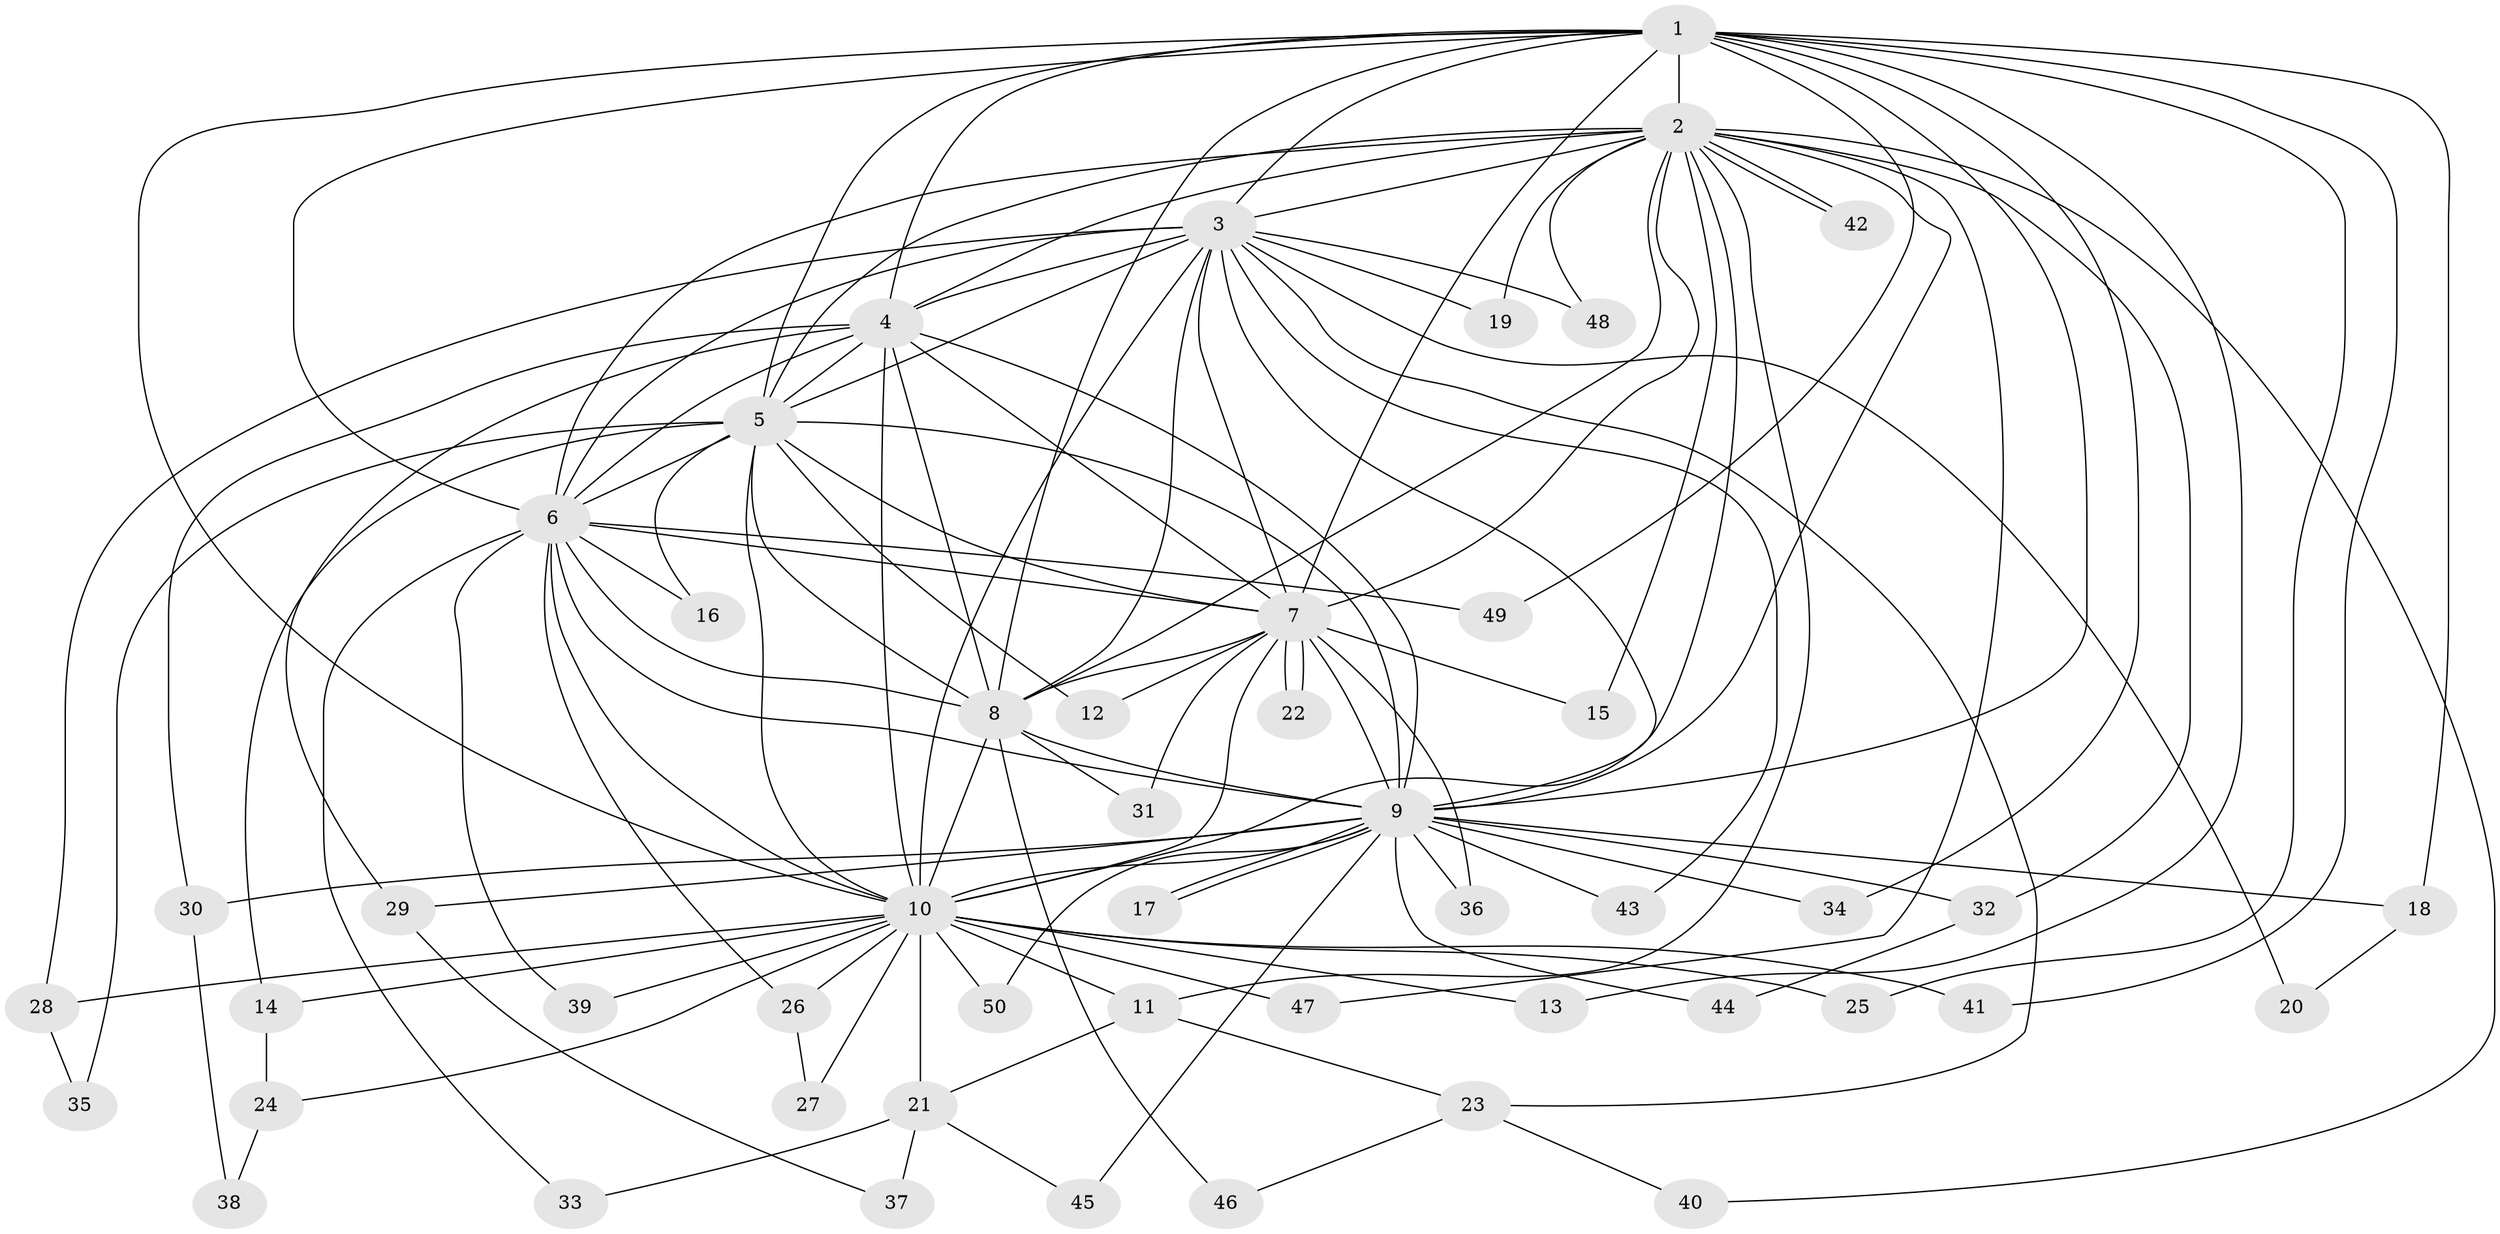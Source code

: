 // coarse degree distribution, {15: 0.02857142857142857, 16: 0.02857142857142857, 22: 0.02857142857142857, 9: 0.02857142857142857, 11: 0.02857142857142857, 12: 0.05714285714285714, 17: 0.02857142857142857, 2: 0.6285714285714286, 3: 0.08571428571428572, 5: 0.02857142857142857, 4: 0.02857142857142857}
// Generated by graph-tools (version 1.1) at 2025/23/03/03/25 07:23:37]
// undirected, 50 vertices, 125 edges
graph export_dot {
graph [start="1"]
  node [color=gray90,style=filled];
  1;
  2;
  3;
  4;
  5;
  6;
  7;
  8;
  9;
  10;
  11;
  12;
  13;
  14;
  15;
  16;
  17;
  18;
  19;
  20;
  21;
  22;
  23;
  24;
  25;
  26;
  27;
  28;
  29;
  30;
  31;
  32;
  33;
  34;
  35;
  36;
  37;
  38;
  39;
  40;
  41;
  42;
  43;
  44;
  45;
  46;
  47;
  48;
  49;
  50;
  1 -- 2;
  1 -- 3;
  1 -- 4;
  1 -- 5;
  1 -- 6;
  1 -- 7;
  1 -- 8;
  1 -- 9;
  1 -- 10;
  1 -- 13;
  1 -- 18;
  1 -- 25;
  1 -- 34;
  1 -- 41;
  1 -- 49;
  2 -- 3;
  2 -- 4;
  2 -- 5;
  2 -- 6;
  2 -- 7;
  2 -- 8;
  2 -- 9;
  2 -- 10;
  2 -- 11;
  2 -- 15;
  2 -- 19;
  2 -- 32;
  2 -- 40;
  2 -- 42;
  2 -- 42;
  2 -- 47;
  2 -- 48;
  3 -- 4;
  3 -- 5;
  3 -- 6;
  3 -- 7;
  3 -- 8;
  3 -- 9;
  3 -- 10;
  3 -- 19;
  3 -- 20;
  3 -- 23;
  3 -- 28;
  3 -- 43;
  3 -- 48;
  4 -- 5;
  4 -- 6;
  4 -- 7;
  4 -- 8;
  4 -- 9;
  4 -- 10;
  4 -- 29;
  4 -- 30;
  5 -- 6;
  5 -- 7;
  5 -- 8;
  5 -- 9;
  5 -- 10;
  5 -- 12;
  5 -- 14;
  5 -- 16;
  5 -- 35;
  6 -- 7;
  6 -- 8;
  6 -- 9;
  6 -- 10;
  6 -- 16;
  6 -- 26;
  6 -- 33;
  6 -- 39;
  6 -- 49;
  7 -- 8;
  7 -- 9;
  7 -- 10;
  7 -- 12;
  7 -- 15;
  7 -- 22;
  7 -- 22;
  7 -- 31;
  7 -- 36;
  8 -- 9;
  8 -- 10;
  8 -- 31;
  8 -- 46;
  9 -- 10;
  9 -- 17;
  9 -- 17;
  9 -- 18;
  9 -- 29;
  9 -- 30;
  9 -- 32;
  9 -- 34;
  9 -- 36;
  9 -- 43;
  9 -- 44;
  9 -- 45;
  9 -- 50;
  10 -- 11;
  10 -- 13;
  10 -- 14;
  10 -- 21;
  10 -- 24;
  10 -- 25;
  10 -- 26;
  10 -- 27;
  10 -- 28;
  10 -- 39;
  10 -- 41;
  10 -- 47;
  10 -- 50;
  11 -- 21;
  11 -- 23;
  14 -- 24;
  18 -- 20;
  21 -- 33;
  21 -- 37;
  21 -- 45;
  23 -- 40;
  23 -- 46;
  24 -- 38;
  26 -- 27;
  28 -- 35;
  29 -- 37;
  30 -- 38;
  32 -- 44;
}
